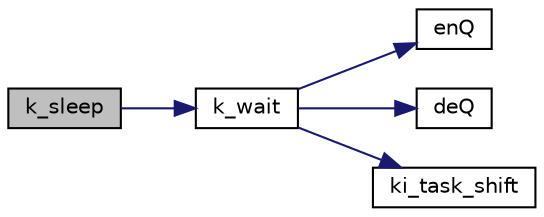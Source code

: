 digraph "k_sleep"
{
  edge [fontname="Helvetica",fontsize="10",labelfontname="Helvetica",labelfontsize="10"];
  node [fontname="Helvetica",fontsize="10",shape=record];
  rankdir="LR";
  Node1 [label="k_sleep",height=0.2,width=0.4,color="black", fillcolor="grey75", style="filled", fontcolor="black"];
  Node1 -> Node2 [color="midnightblue",fontsize="10",style="solid"];
  Node2 [label="k_wait",height=0.2,width=0.4,color="black", fillcolor="white", style="filled",URL="$krnl_8c.html#a7f65c7a1cbda113524b3009faf639357"];
  Node2 -> Node3 [color="midnightblue",fontsize="10",style="solid"];
  Node3 [label="enQ",height=0.2,width=0.4,color="black", fillcolor="white", style="filled",URL="$krnl_8c.html#ab750c904258e717b40c17f55400ca3b2"];
  Node2 -> Node4 [color="midnightblue",fontsize="10",style="solid"];
  Node4 [label="deQ",height=0.2,width=0.4,color="black", fillcolor="white", style="filled",URL="$krnl_8c.html#a7ac8496c83319bfc569e4fdab8149940"];
  Node2 -> Node5 [color="midnightblue",fontsize="10",style="solid"];
  Node5 [label="ki_task_shift",height=0.2,width=0.4,color="black", fillcolor="white", style="filled",URL="$krnl_8h.html#a9910c513b91fd26369e121b1d6d1ee72"];
}
